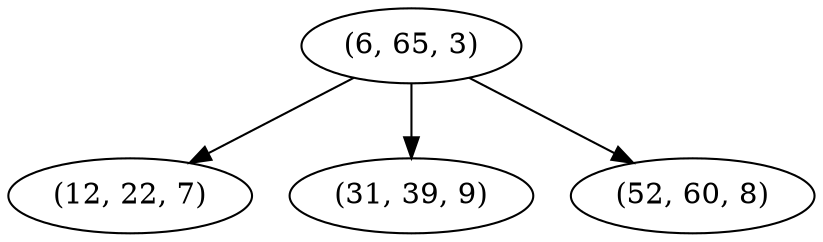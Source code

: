 digraph tree {
    "(6, 65, 3)";
    "(12, 22, 7)";
    "(31, 39, 9)";
    "(52, 60, 8)";
    "(6, 65, 3)" -> "(12, 22, 7)";
    "(6, 65, 3)" -> "(31, 39, 9)";
    "(6, 65, 3)" -> "(52, 60, 8)";
}
